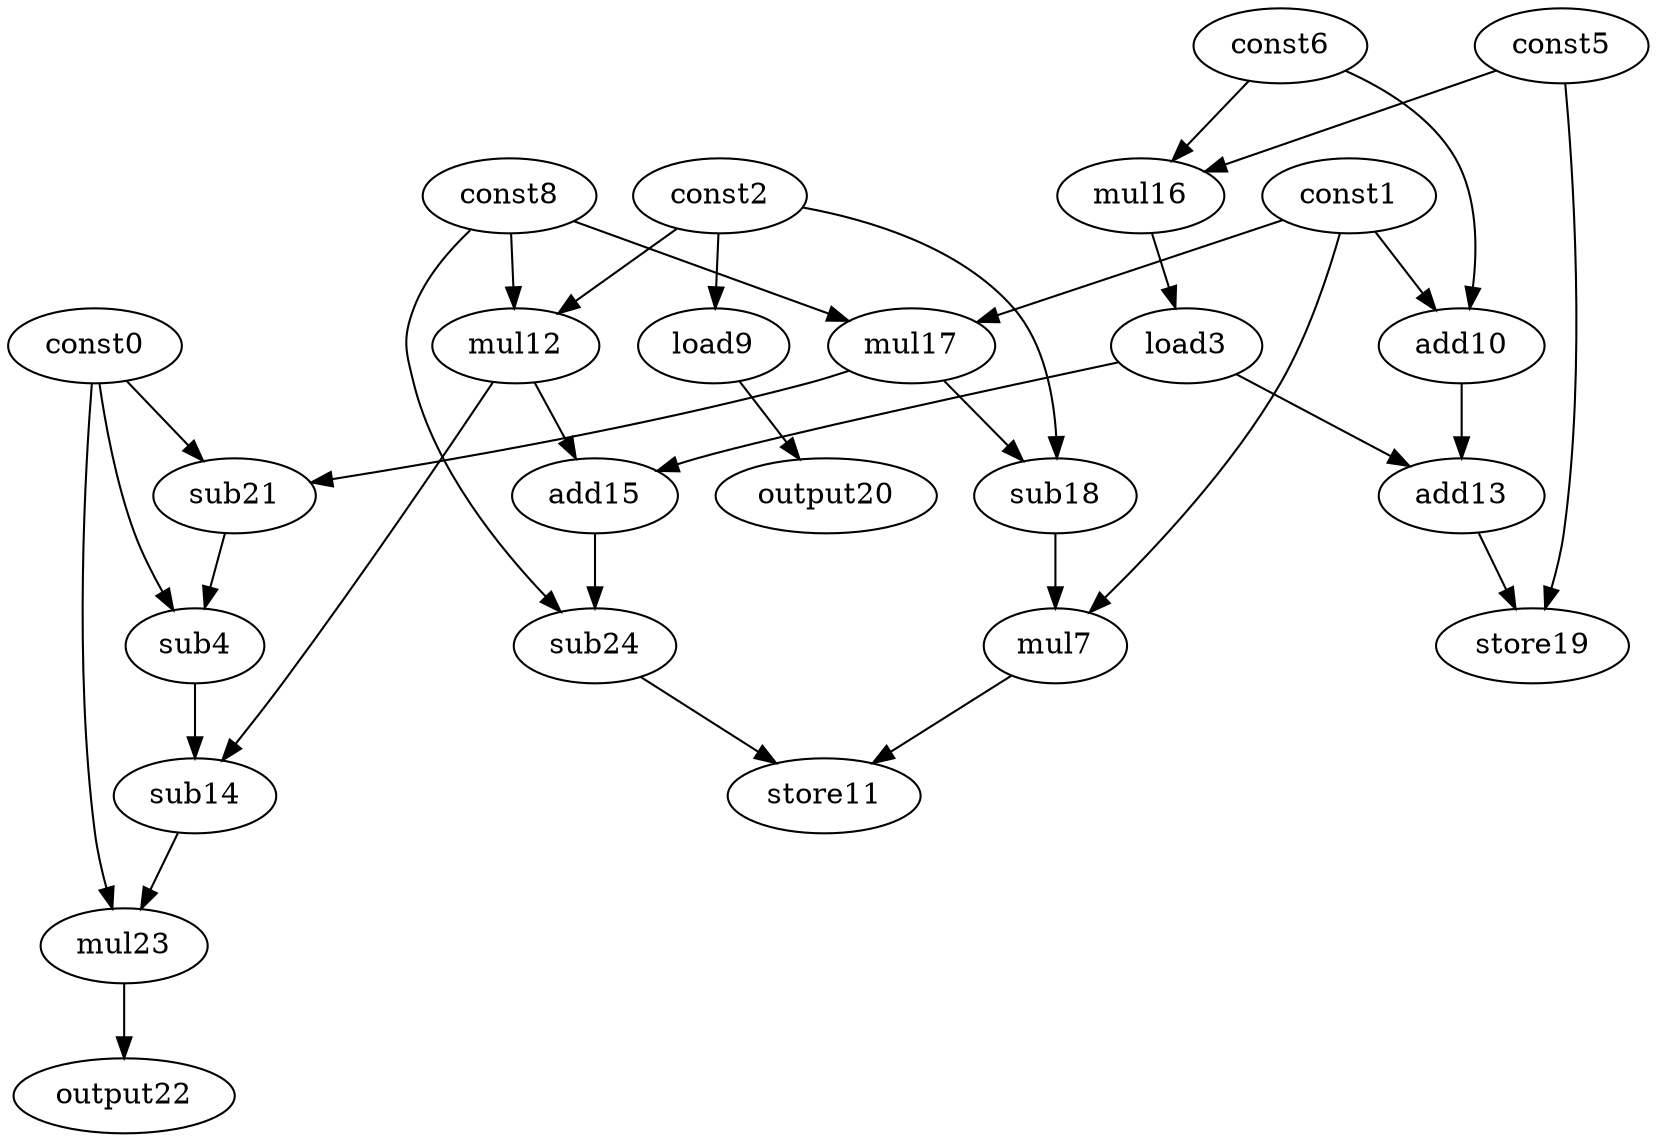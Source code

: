 digraph G { 
const0[opcode=const]; 
const1[opcode=const]; 
const2[opcode=const]; 
load3[opcode=load]; 
sub4[opcode=sub]; 
const5[opcode=const]; 
const6[opcode=const]; 
mul7[opcode=mul]; 
const8[opcode=const]; 
load9[opcode=load]; 
add10[opcode=add]; 
store11[opcode=store]; 
mul12[opcode=mul]; 
add13[opcode=add]; 
sub14[opcode=sub]; 
add15[opcode=add]; 
mul16[opcode=mul]; 
mul17[opcode=mul]; 
sub18[opcode=sub]; 
store19[opcode=store]; 
output20[opcode=output]; 
sub21[opcode=sub]; 
output22[opcode=output]; 
mul23[opcode=mul]; 
sub24[opcode=sub]; 
const2->load9[operand=0];
const1->add10[operand=0];
const6->add10[operand=1];
const8->mul12[operand=0];
const2->mul12[operand=1];
const5->mul16[operand=0];
const6->mul16[operand=1];
const8->mul17[operand=0];
const1->mul17[operand=1];
mul16->load3[operand=0];
mul17->sub18[operand=0];
const2->sub18[operand=1];
load9->output20[operand=0];
const0->sub21[operand=0];
mul17->sub21[operand=1];
const0->sub4[operand=0];
sub21->sub4[operand=1];
const1->mul7[operand=0];
sub18->mul7[operand=1];
add10->add13[operand=0];
load3->add13[operand=1];
load3->add15[operand=0];
mul12->add15[operand=1];
mul12->sub14[operand=0];
sub4->sub14[operand=1];
const5->store19[operand=0];
add13->store19[operand=1];
const8->sub24[operand=0];
add15->sub24[operand=1];
sub24->store11[operand=0];
mul7->store11[operand=1];
const0->mul23[operand=0];
sub14->mul23[operand=1];
mul23->output22[operand=0];
}
